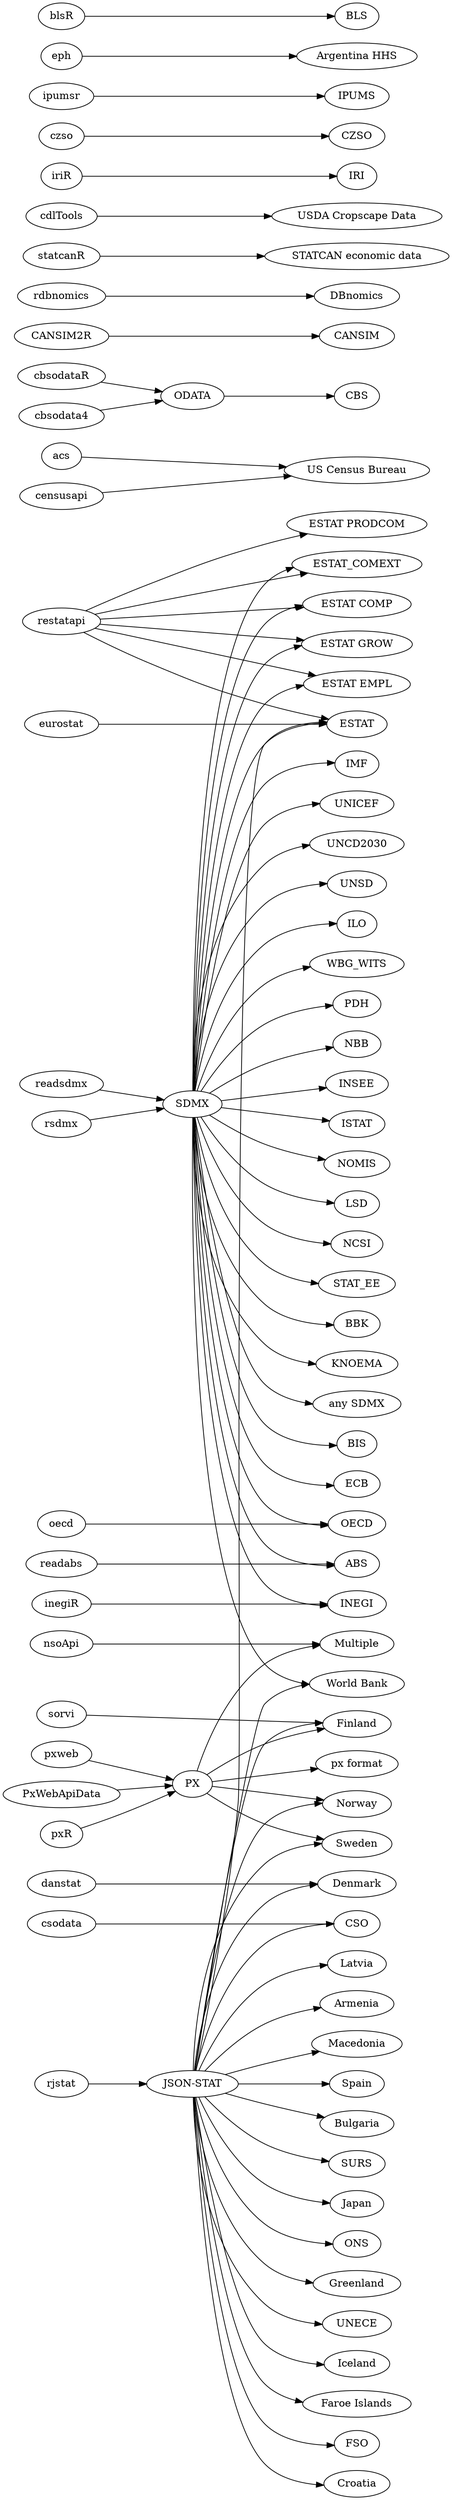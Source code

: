 digraph G {
rankdir=LR;
// data_provider
{ rank=same;
"BIS";"ECB";"ESTAT";"ESTAT_COMEXT";"ESTAT COMP";"ESTAT GROW";"ESTAT EMPL";"IMF";"OECD";"UNICEF";"UNCD2030";"UNSD";"ILO";"WBG_WITS";"World Bank";"PDH";"ABS";"NBB";"INSEE";"INEGI";"ISTAT";"NOMIS";"LSD";"NCSI";"STAT_EE";"BBK";"KNOEMA";"any SDMX";"Norway";"ONS";"Sweden";"Denmark";"Greenland";"Finland";"CSO";"UNECE";"Iceland";"Faroe Islands";"FSO";"Croatia";"Latvia";"Armenia";"Macedonia";"Spain";"Bulgaria";"SURS";"Japan";"ESTAT PRODCOM";"US Census Bureau";"CBS";"Multiple";"CANSIM";"px format";"DBnomics";"STATCAN economic data";"USDA Cropscape Data";"IRI";"CZSO";"IPUMS";"Argentina HHS";"BLS"
}
// software
{ rank=same;
"rsdmx";"readsdmx";"rjstat";"oecd";"sorvi";"eurostat";"restatapi";"acs";"inegiR";"cbsodataR";"cbsodata4";"censusapi";"nsoApi";"CANSIM2R";"pxweb";"PxWebApiData";"pxR";"rdbnomics";"readabs";"statcanR";"cdlTools";"csodata";"iriR";"czso";"ipumsr";"eph";"blsR";"danstat"
}
// standard
{ rank=same;
"SDMX";"JSON-STAT";"ODATA";"PX"
}

"rsdmx" -> "SDMX" ;
"SDMX" -> "BIS" ;
"SDMX" -> "ECB" ;
"SDMX" -> "ESTAT" ;
"SDMX" -> "ESTAT_COMEXT" ;
"SDMX" -> "ESTAT COMP" ;
"SDMX" -> "ESTAT GROW" ;
"SDMX" -> "ESTAT EMPL" ;
"SDMX" -> "IMF" ;
"SDMX" -> "OECD" ;
"SDMX" -> "UNICEF" ;
"SDMX" -> "UNCD2030" ;
"SDMX" -> "UNSD" ;
"SDMX" -> "ILO" ;
"SDMX" -> "WBG_WITS" ;
"SDMX" -> "World Bank" ;
"SDMX" -> "PDH" ;
"SDMX" -> "ABS" ;
"SDMX" -> "NBB" ;
"SDMX" -> "INSEE" ;
"SDMX" -> "INEGI" ;
"SDMX" -> "ISTAT" ;
"SDMX" -> "NOMIS" ;
"SDMX" -> "LSD" ;
"SDMX" -> "NCSI" ;
"SDMX" -> "STAT_EE" ;
"SDMX" -> "BBK" ;
"SDMX" -> "KNOEMA" ;
"readsdmx" -> "SDMX" ;
"SDMX" -> "any SDMX" ;
"rjstat" -> "JSON-STAT" ;
"JSON-STAT" -> "Norway" ;
"JSON-STAT" -> "ONS" ;
"JSON-STAT" -> "Sweden" ;
"JSON-STAT" -> "Denmark" ;
"JSON-STAT" -> "Greenland" ;
"JSON-STAT" -> "Finland" ;
"JSON-STAT" -> "CSO" ;
"JSON-STAT" -> "UNECE" ;
"JSON-STAT" -> "ESTAT" ;
"JSON-STAT" -> "Iceland" ;
"JSON-STAT" -> "Faroe Islands" ;
"JSON-STAT" -> "FSO" ;
"JSON-STAT" -> "Croatia" ;
"JSON-STAT" -> "Latvia" ;
"JSON-STAT" -> "Armenia" ;
"JSON-STAT" -> "Macedonia" ;
"JSON-STAT" -> "Spain" ;
"JSON-STAT" -> "Bulgaria" ;
"JSON-STAT" -> "SURS" ;
"JSON-STAT" -> "World Bank" ;
"JSON-STAT" -> "Japan" ;
"oecd" -> "OECD" ;
"sorvi" -> "Finland" ;
"eurostat" -> "ESTAT" ;
"restatapi" -> "ESTAT" ;
"restatapi" -> "ESTAT_COMEXT" ;
"restatapi" -> "ESTAT PRODCOM" ;
"restatapi" -> "ESTAT COMP" ;
"restatapi" -> "ESTAT GROW" ;
"restatapi" -> "ESTAT EMPL" ;
"acs" -> "US Census Bureau" ;
"inegiR" -> "INEGI" ;
"cbsodataR" -> "ODATA" ;
"ODATA" -> "CBS" ;
"cbsodata4" -> "ODATA" ;
"censusapi" -> "US Census Bureau" ;
"nsoApi" -> "Multiple" ;
"CANSIM2R" -> "CANSIM" ;
"pxweb" -> "PX" ;
"PX" -> "Multiple" ;
"PxWebApiData" -> "PX" ;
"PX" -> "Norway" ;
"PX" -> "Sweden" ;
"PX" -> "Finland" ;
"pxR" -> "PX" ;
"PX" -> "px format" ;
"rdbnomics" -> "DBnomics" ;
"readabs" -> "ABS" ;
"statcanR" -> "STATCAN economic data" ;
"cdlTools" -> "USDA Cropscape Data" ;
"csodata" -> "CSO" ;
"iriR" -> "IRI" ;
"czso" -> "CZSO" ;
"ipumsr" -> "IPUMS" ;
"eph" -> "Argentina HHS" ;
"blsR" -> "BLS" ;
"danstat" -> "Denmark" ;
}
